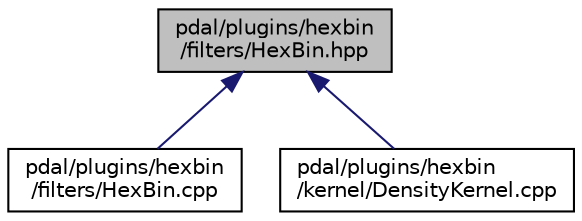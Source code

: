 digraph "pdal/plugins/hexbin/filters/HexBin.hpp"
{
  edge [fontname="Helvetica",fontsize="10",labelfontname="Helvetica",labelfontsize="10"];
  node [fontname="Helvetica",fontsize="10",shape=record];
  Node1 [label="pdal/plugins/hexbin\l/filters/HexBin.hpp",height=0.2,width=0.4,color="black", fillcolor="grey75", style="filled", fontcolor="black"];
  Node1 -> Node2 [dir="back",color="midnightblue",fontsize="10",style="solid",fontname="Helvetica"];
  Node2 [label="pdal/plugins/hexbin\l/filters/HexBin.cpp",height=0.2,width=0.4,color="black", fillcolor="white", style="filled",URL="$HexBin_8cpp.html"];
  Node1 -> Node3 [dir="back",color="midnightblue",fontsize="10",style="solid",fontname="Helvetica"];
  Node3 [label="pdal/plugins/hexbin\l/kernel/DensityKernel.cpp",height=0.2,width=0.4,color="black", fillcolor="white", style="filled",URL="$DensityKernel_8cpp.html"];
}
